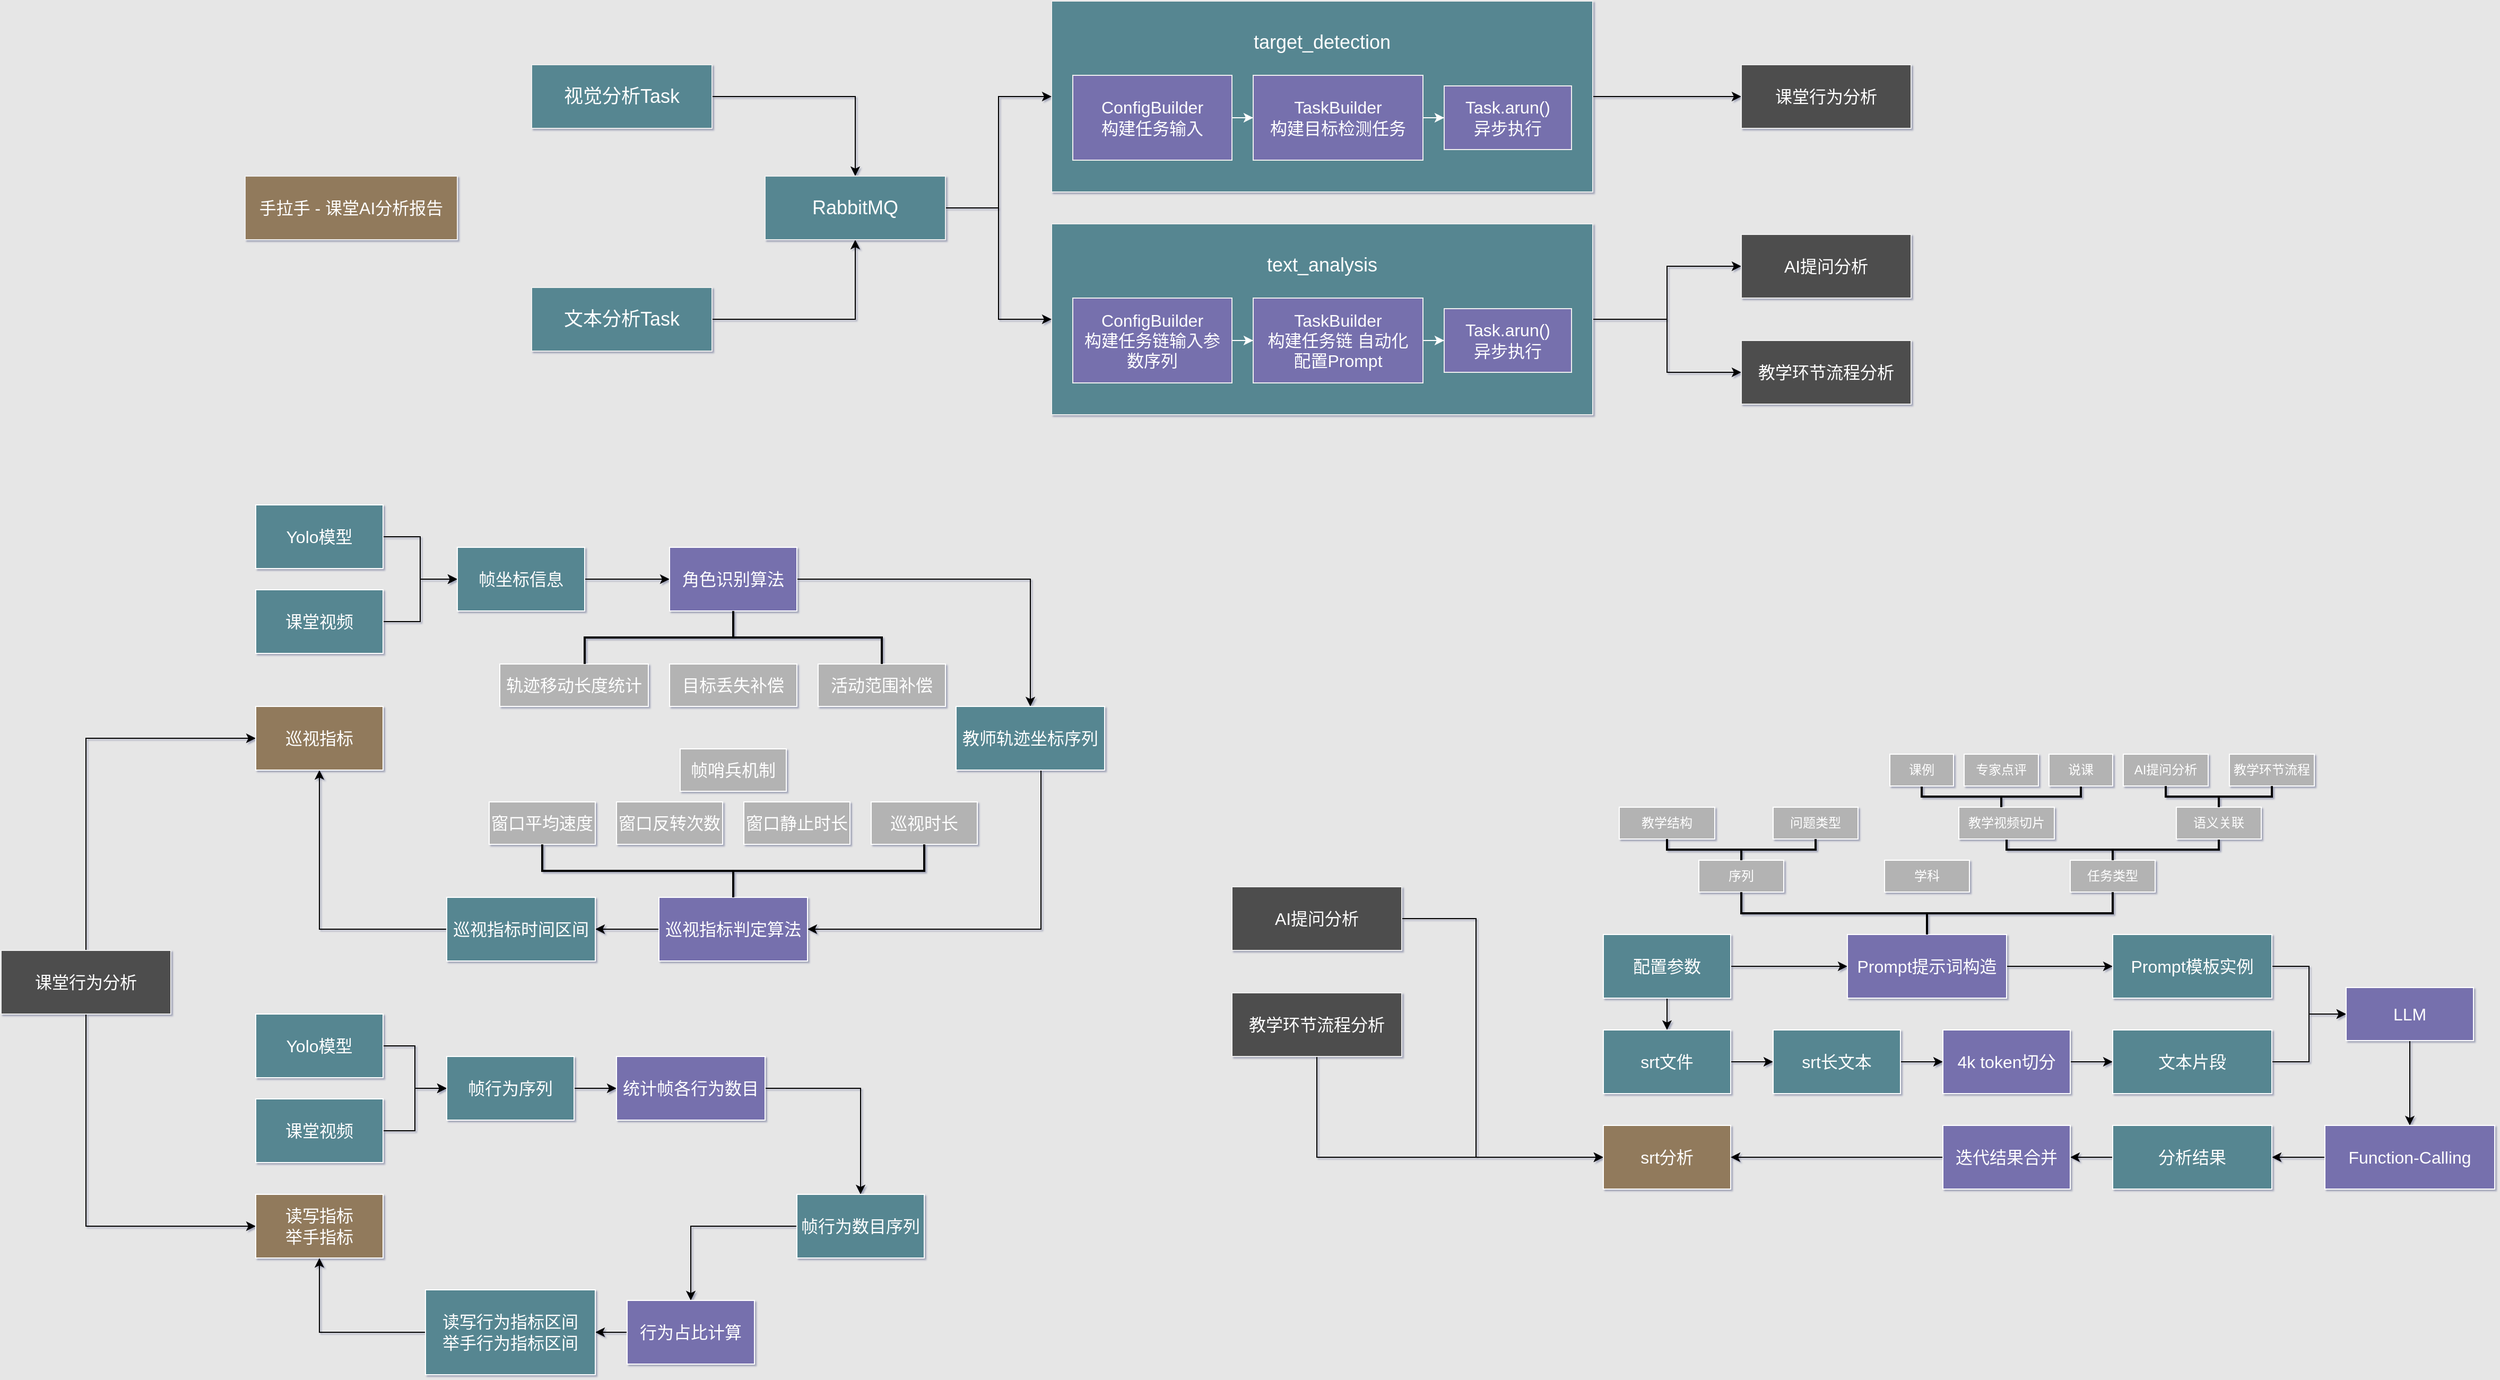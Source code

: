 <mxfile version="26.0.6">
  <diagram name="第 1 页" id="2g0IOvcb1YNoFJJj5fI0">
    <mxGraphModel dx="5267" dy="-302" grid="1" gridSize="10" guides="1" tooltips="1" connect="1" arrows="1" fold="1" page="1" pageScale="1" pageWidth="1920" pageHeight="1200" background="#E6E6E6" math="0" shadow="1">
      <root>
        <mxCell id="0" />
        <mxCell id="1" parent="0" />
        <mxCell id="UbAiKEsNsUSX4l_yUuPw-1" value="手拉手 - 课堂AI分析报告" style="rounded=0;whiteSpace=wrap;html=1;strokeColor=#EEEEEE;fontColor=#FFFFFF;fillColor=#917A5B;align=center;spacingLeft=0;spacing=12;fontSize=16;" parent="1" vertex="1">
          <mxGeometry x="-1330" y="3210" width="200" height="60" as="geometry" />
        </mxCell>
        <mxCell id="UbAiKEsNsUSX4l_yUuPw-2" style="edgeStyle=orthogonalEdgeStyle;rounded=0;orthogonalLoop=1;jettySize=auto;html=1;" parent="1" source="UbAiKEsNsUSX4l_yUuPw-3" target="UbAiKEsNsUSX4l_yUuPw-26" edge="1">
          <mxGeometry relative="1" as="geometry" />
        </mxCell>
        <mxCell id="UbAiKEsNsUSX4l_yUuPw-3" value="文本分析Task" style="rounded=0;whiteSpace=wrap;html=1;strokeColor=#EEEEEE;fontColor=#FFFFFF;fillColor=#568691;verticalAlign=middle;fontSize=18;" parent="1" vertex="1">
          <mxGeometry x="-1060" y="3315" width="170" height="60" as="geometry" />
        </mxCell>
        <mxCell id="UbAiKEsNsUSX4l_yUuPw-4" style="edgeStyle=orthogonalEdgeStyle;rounded=0;orthogonalLoop=1;jettySize=auto;html=1;strokeColor=#000000;" parent="1" source="UbAiKEsNsUSX4l_yUuPw-6" target="UbAiKEsNsUSX4l_yUuPw-21" edge="1">
          <mxGeometry relative="1" as="geometry" />
        </mxCell>
        <mxCell id="UbAiKEsNsUSX4l_yUuPw-5" style="edgeStyle=orthogonalEdgeStyle;rounded=0;orthogonalLoop=1;jettySize=auto;html=1;strokeColor=#000000;" parent="1" source="UbAiKEsNsUSX4l_yUuPw-6" target="UbAiKEsNsUSX4l_yUuPw-22" edge="1">
          <mxGeometry relative="1" as="geometry" />
        </mxCell>
        <mxCell id="UbAiKEsNsUSX4l_yUuPw-6" value="&lt;br&gt;text_analysis" style="rounded=0;whiteSpace=wrap;html=1;strokeColor=#EEEEEE;fontColor=#FFFFFF;fillColor=#568691;verticalAlign=top;fontSize=18;" parent="1" vertex="1">
          <mxGeometry x="-570" y="3255" width="510" height="180" as="geometry" />
        </mxCell>
        <mxCell id="UbAiKEsNsUSX4l_yUuPw-7" value="" style="edgeStyle=orthogonalEdgeStyle;rounded=0;orthogonalLoop=1;jettySize=auto;html=1;strokeColor=#FFFFFF;fontSize=16;" parent="1" source="UbAiKEsNsUSX4l_yUuPw-8" target="UbAiKEsNsUSX4l_yUuPw-9" edge="1">
          <mxGeometry relative="1" as="geometry" />
        </mxCell>
        <mxCell id="UbAiKEsNsUSX4l_yUuPw-8" value="ConfigBuilder&lt;br style=&quot;font-size: 16px;&quot;&gt;构建任务链输入参数序列" style="rounded=0;whiteSpace=wrap;html=1;strokeColor=#EEEEEE;fontColor=#FFFFFF;fillColor=#766FAD;align=center;spacingLeft=0;spacing=12;fontSize=16;" parent="1" vertex="1">
          <mxGeometry x="-550" y="3325" width="150" height="80" as="geometry" />
        </mxCell>
        <mxCell id="UbAiKEsNsUSX4l_yUuPw-9" value="TaskBuilder&lt;br style=&quot;font-size: 16px;&quot;&gt;构建任务链 自动化配置Prompt" style="rounded=0;whiteSpace=wrap;html=1;strokeColor=#EEEEEE;fontColor=#FFFFFF;fillColor=#766FAD;align=center;spacingLeft=0;spacing=12;fontSize=16;" parent="1" vertex="1">
          <mxGeometry x="-380" y="3325" width="160" height="80" as="geometry" />
        </mxCell>
        <mxCell id="UbAiKEsNsUSX4l_yUuPw-10" value="Task.arun()&lt;br style=&quot;font-size: 16px;&quot;&gt;异步执行" style="rounded=0;whiteSpace=wrap;html=1;strokeColor=#EEEEEE;fontColor=#FFFFFF;fillColor=#766FAD;align=center;spacingLeft=0;spacing=12;fontSize=16;" parent="1" vertex="1">
          <mxGeometry x="-200" y="3335" width="120" height="60" as="geometry" />
        </mxCell>
        <mxCell id="UbAiKEsNsUSX4l_yUuPw-11" style="edgeStyle=orthogonalEdgeStyle;rounded=0;orthogonalLoop=1;jettySize=auto;html=1;strokeColor=#FFFFFF;fontSize=16;" parent="1" source="UbAiKEsNsUSX4l_yUuPw-9" target="UbAiKEsNsUSX4l_yUuPw-10" edge="1">
          <mxGeometry relative="1" as="geometry" />
        </mxCell>
        <mxCell id="UbAiKEsNsUSX4l_yUuPw-12" style="edgeStyle=orthogonalEdgeStyle;rounded=0;orthogonalLoop=1;jettySize=auto;html=1;strokeColor=#000000;" parent="1" source="UbAiKEsNsUSX4l_yUuPw-13" target="UbAiKEsNsUSX4l_yUuPw-23" edge="1">
          <mxGeometry relative="1" as="geometry" />
        </mxCell>
        <mxCell id="UbAiKEsNsUSX4l_yUuPw-13" value="&lt;br&gt;target_detection" style="rounded=0;whiteSpace=wrap;html=1;strokeColor=#EEEEEE;fontColor=#FFFFFF;fillColor=#568691;verticalAlign=top;fontSize=18;" parent="1" vertex="1">
          <mxGeometry x="-570" y="3045" width="510" height="180" as="geometry" />
        </mxCell>
        <mxCell id="UbAiKEsNsUSX4l_yUuPw-14" value="" style="edgeStyle=orthogonalEdgeStyle;rounded=0;orthogonalLoop=1;jettySize=auto;html=1;strokeColor=#FFFFFF;fontSize=16;" parent="1" source="UbAiKEsNsUSX4l_yUuPw-15" target="UbAiKEsNsUSX4l_yUuPw-16" edge="1">
          <mxGeometry relative="1" as="geometry" />
        </mxCell>
        <mxCell id="UbAiKEsNsUSX4l_yUuPw-15" value="ConfigBuilder&lt;br style=&quot;font-size: 16px;&quot;&gt;构建任务输入" style="rounded=0;whiteSpace=wrap;html=1;strokeColor=#EEEEEE;fontColor=#FFFFFF;fillColor=#766FAD;align=center;spacingLeft=0;spacing=12;fontSize=16;" parent="1" vertex="1">
          <mxGeometry x="-550" y="3115" width="150" height="80" as="geometry" />
        </mxCell>
        <mxCell id="UbAiKEsNsUSX4l_yUuPw-16" value="TaskBuilder&lt;br style=&quot;font-size: 16px;&quot;&gt;构建目标检测任务" style="rounded=0;whiteSpace=wrap;html=1;strokeColor=#EEEEEE;fontColor=#FFFFFF;fillColor=#766FAD;align=center;spacingLeft=0;spacing=12;fontSize=16;" parent="1" vertex="1">
          <mxGeometry x="-380" y="3115" width="160" height="80" as="geometry" />
        </mxCell>
        <mxCell id="UbAiKEsNsUSX4l_yUuPw-17" value="Task.arun()&lt;br style=&quot;font-size: 16px;&quot;&gt;异步执行" style="rounded=0;whiteSpace=wrap;html=1;strokeColor=#EEEEEE;fontColor=#FFFFFF;fillColor=#766FAD;align=center;spacingLeft=0;spacing=12;fontSize=16;" parent="1" vertex="1">
          <mxGeometry x="-200" y="3125" width="120" height="60" as="geometry" />
        </mxCell>
        <mxCell id="UbAiKEsNsUSX4l_yUuPw-18" style="edgeStyle=orthogonalEdgeStyle;rounded=0;orthogonalLoop=1;jettySize=auto;html=1;strokeColor=#FFFFFF;fontSize=16;" parent="1" source="UbAiKEsNsUSX4l_yUuPw-16" target="UbAiKEsNsUSX4l_yUuPw-17" edge="1">
          <mxGeometry relative="1" as="geometry" />
        </mxCell>
        <mxCell id="UbAiKEsNsUSX4l_yUuPw-19" value="" style="edgeStyle=orthogonalEdgeStyle;rounded=0;orthogonalLoop=1;jettySize=auto;html=1;" parent="1" source="UbAiKEsNsUSX4l_yUuPw-20" target="UbAiKEsNsUSX4l_yUuPw-26" edge="1">
          <mxGeometry relative="1" as="geometry" />
        </mxCell>
        <mxCell id="UbAiKEsNsUSX4l_yUuPw-20" value="视觉分析Task" style="rounded=0;whiteSpace=wrap;html=1;strokeColor=#EEEEEE;fontColor=#FFFFFF;fillColor=#568691;verticalAlign=middle;fontSize=18;" parent="1" vertex="1">
          <mxGeometry x="-1060" y="3105" width="170" height="60" as="geometry" />
        </mxCell>
        <mxCell id="UbAiKEsNsUSX4l_yUuPw-21" value="AI提问分析" style="rounded=0;whiteSpace=wrap;html=1;strokeColor=#EEEEEE;fontColor=#FFFFFF;fillColor=#4D4D4D;fontSize=16;" parent="1" vertex="1">
          <mxGeometry x="80" y="3265" width="160" height="60" as="geometry" />
        </mxCell>
        <mxCell id="UbAiKEsNsUSX4l_yUuPw-22" value="教学环节流程分析" style="rounded=0;whiteSpace=wrap;html=1;strokeColor=#EEEEEE;fontColor=#FFFFFF;fillColor=#4D4D4D;fontSize=16;" parent="1" vertex="1">
          <mxGeometry x="80" y="3365" width="160" height="60" as="geometry" />
        </mxCell>
        <mxCell id="UbAiKEsNsUSX4l_yUuPw-23" value="课堂行为分析" style="rounded=0;whiteSpace=wrap;html=1;strokeColor=#EEEEEE;fontColor=#FFFFFF;fillColor=#4D4D4D;fontSize=16;" parent="1" vertex="1">
          <mxGeometry x="80" y="3105" width="160" height="60" as="geometry" />
        </mxCell>
        <mxCell id="UbAiKEsNsUSX4l_yUuPw-24" style="edgeStyle=orthogonalEdgeStyle;rounded=0;orthogonalLoop=1;jettySize=auto;html=1;" parent="1" source="UbAiKEsNsUSX4l_yUuPw-26" target="UbAiKEsNsUSX4l_yUuPw-13" edge="1">
          <mxGeometry relative="1" as="geometry" />
        </mxCell>
        <mxCell id="UbAiKEsNsUSX4l_yUuPw-25" style="edgeStyle=orthogonalEdgeStyle;rounded=0;orthogonalLoop=1;jettySize=auto;html=1;" parent="1" source="UbAiKEsNsUSX4l_yUuPw-26" target="UbAiKEsNsUSX4l_yUuPw-6" edge="1">
          <mxGeometry relative="1" as="geometry" />
        </mxCell>
        <mxCell id="UbAiKEsNsUSX4l_yUuPw-26" value="RabbitMQ" style="rounded=0;whiteSpace=wrap;html=1;strokeColor=#EEEEEE;fontColor=#FFFFFF;fillColor=#568691;verticalAlign=middle;fontSize=18;" parent="1" vertex="1">
          <mxGeometry x="-840" y="3210" width="170" height="60" as="geometry" />
        </mxCell>
        <mxCell id="UbAiKEsNsUSX4l_yUuPw-27" style="edgeStyle=orthogonalEdgeStyle;rounded=0;orthogonalLoop=1;jettySize=auto;html=1;" parent="1" source="UbAiKEsNsUSX4l_yUuPw-28" target="UbAiKEsNsUSX4l_yUuPw-75" edge="1">
          <mxGeometry relative="1" as="geometry">
            <Array as="points">
              <mxPoint x="-170" y="3910" />
              <mxPoint x="-170" y="4135" />
            </Array>
          </mxGeometry>
        </mxCell>
        <mxCell id="UbAiKEsNsUSX4l_yUuPw-28" value="AI提问分析" style="rounded=0;whiteSpace=wrap;html=1;strokeColor=#EEEEEE;fontColor=#FFFFFF;fillColor=#4D4D4D;fontSize=16;" parent="1" vertex="1">
          <mxGeometry x="-400" y="3880" width="160" height="60" as="geometry" />
        </mxCell>
        <mxCell id="UbAiKEsNsUSX4l_yUuPw-29" style="edgeStyle=orthogonalEdgeStyle;rounded=0;orthogonalLoop=1;jettySize=auto;html=1;" parent="1" source="UbAiKEsNsUSX4l_yUuPw-30" target="UbAiKEsNsUSX4l_yUuPw-75" edge="1">
          <mxGeometry relative="1" as="geometry">
            <Array as="points">
              <mxPoint x="-320" y="4135" />
            </Array>
          </mxGeometry>
        </mxCell>
        <mxCell id="UbAiKEsNsUSX4l_yUuPw-30" value="教学环节流程分析" style="rounded=0;whiteSpace=wrap;html=1;strokeColor=#EEEEEE;fontColor=#FFFFFF;fillColor=#4D4D4D;fontSize=16;" parent="1" vertex="1">
          <mxGeometry x="-400" y="3980" width="160" height="60" as="geometry" />
        </mxCell>
        <mxCell id="UbAiKEsNsUSX4l_yUuPw-31" style="edgeStyle=orthogonalEdgeStyle;rounded=0;orthogonalLoop=1;jettySize=auto;html=1;" parent="1" source="UbAiKEsNsUSX4l_yUuPw-33" target="UbAiKEsNsUSX4l_yUuPw-59" edge="1">
          <mxGeometry relative="1" as="geometry">
            <Array as="points">
              <mxPoint x="-1480" y="3740" />
            </Array>
          </mxGeometry>
        </mxCell>
        <mxCell id="UbAiKEsNsUSX4l_yUuPw-32" style="edgeStyle=orthogonalEdgeStyle;rounded=0;orthogonalLoop=1;jettySize=auto;html=1;" parent="1" source="UbAiKEsNsUSX4l_yUuPw-33" target="UbAiKEsNsUSX4l_yUuPw-60" edge="1">
          <mxGeometry relative="1" as="geometry">
            <Array as="points">
              <mxPoint x="-1480" y="4200" />
            </Array>
          </mxGeometry>
        </mxCell>
        <mxCell id="UbAiKEsNsUSX4l_yUuPw-33" value="课堂行为分析" style="rounded=0;whiteSpace=wrap;html=1;strokeColor=#EEEEEE;fontColor=#FFFFFF;fillColor=#4D4D4D;fontSize=16;" parent="1" vertex="1">
          <mxGeometry x="-1560" y="3940" width="160" height="60" as="geometry" />
        </mxCell>
        <mxCell id="UbAiKEsNsUSX4l_yUuPw-34" style="edgeStyle=orthogonalEdgeStyle;rounded=0;orthogonalLoop=1;jettySize=auto;html=1;exitX=0.5;exitY=1;exitDx=0;exitDy=0;strokeColor=#FFFFFF;fontSize=16;" parent="1" edge="1">
          <mxGeometry relative="1" as="geometry">
            <mxPoint x="-866" y="3611" as="sourcePoint" />
            <mxPoint x="-866" y="3611" as="targetPoint" />
          </mxGeometry>
        </mxCell>
        <mxCell id="UbAiKEsNsUSX4l_yUuPw-35" style="edgeStyle=orthogonalEdgeStyle;rounded=0;orthogonalLoop=1;jettySize=auto;html=1;strokeColor=#000000;fontSize=16;" parent="1" source="UbAiKEsNsUSX4l_yUuPw-36" target="UbAiKEsNsUSX4l_yUuPw-40" edge="1">
          <mxGeometry relative="1" as="geometry" />
        </mxCell>
        <mxCell id="UbAiKEsNsUSX4l_yUuPw-36" value="Yolo模型" style="rounded=0;whiteSpace=wrap;html=1;strokeColor=#FFFFFF;fontColor=#FFFFFF;fillColor=#568691;fontSize=16;" parent="1" vertex="1">
          <mxGeometry x="-1320" y="3520" width="120" height="60" as="geometry" />
        </mxCell>
        <mxCell id="UbAiKEsNsUSX4l_yUuPw-37" style="edgeStyle=orthogonalEdgeStyle;rounded=0;orthogonalLoop=1;jettySize=auto;html=1;strokeColor=#000000;fontSize=16;" parent="1" source="UbAiKEsNsUSX4l_yUuPw-38" target="UbAiKEsNsUSX4l_yUuPw-40" edge="1">
          <mxGeometry relative="1" as="geometry" />
        </mxCell>
        <mxCell id="UbAiKEsNsUSX4l_yUuPw-38" value="课堂视频" style="rounded=0;whiteSpace=wrap;html=1;strokeColor=#FFFFFF;fontColor=#FFFFFF;fillColor=#568691;fontSize=16;" parent="1" vertex="1">
          <mxGeometry x="-1320" y="3600" width="120" height="60" as="geometry" />
        </mxCell>
        <mxCell id="UbAiKEsNsUSX4l_yUuPw-39" value="" style="edgeStyle=orthogonalEdgeStyle;rounded=0;orthogonalLoop=1;jettySize=auto;html=1;strokeColor=#000000;fontSize=16;" parent="1" source="UbAiKEsNsUSX4l_yUuPw-40" target="UbAiKEsNsUSX4l_yUuPw-42" edge="1">
          <mxGeometry relative="1" as="geometry" />
        </mxCell>
        <mxCell id="UbAiKEsNsUSX4l_yUuPw-40" value="帧坐标信息" style="rounded=0;whiteSpace=wrap;html=1;strokeColor=#FFFFFF;fontColor=#FFFFFF;fillColor=#568691;fontSize=16;" parent="1" vertex="1">
          <mxGeometry x="-1130" y="3560" width="120" height="60" as="geometry" />
        </mxCell>
        <mxCell id="UbAiKEsNsUSX4l_yUuPw-41" value="" style="edgeStyle=orthogonalEdgeStyle;rounded=0;orthogonalLoop=1;jettySize=auto;html=1;strokeColor=#000000;fontSize=16;" parent="1" source="UbAiKEsNsUSX4l_yUuPw-42" target="UbAiKEsNsUSX4l_yUuPw-44" edge="1">
          <mxGeometry relative="1" as="geometry" />
        </mxCell>
        <mxCell id="UbAiKEsNsUSX4l_yUuPw-42" value="角色识别算法" style="rounded=0;whiteSpace=wrap;html=1;strokeColor=#FFFFFF;fontColor=#FFFFFF;fillColor=#766FAD;fontSize=16;" parent="1" vertex="1">
          <mxGeometry x="-930" y="3560" width="120" height="60" as="geometry" />
        </mxCell>
        <mxCell id="UbAiKEsNsUSX4l_yUuPw-43" value="" style="edgeStyle=orthogonalEdgeStyle;rounded=0;orthogonalLoop=1;jettySize=auto;html=1;strokeColor=#000000;fontSize=16;" parent="1" source="UbAiKEsNsUSX4l_yUuPw-44" target="UbAiKEsNsUSX4l_yUuPw-46" edge="1">
          <mxGeometry relative="1" as="geometry">
            <Array as="points">
              <mxPoint x="-580" y="3920" />
            </Array>
          </mxGeometry>
        </mxCell>
        <mxCell id="UbAiKEsNsUSX4l_yUuPw-44" value="教师轨迹坐标序列" style="rounded=0;whiteSpace=wrap;html=1;strokeColor=#FFFFFF;fontColor=#FFFFFF;fillColor=#568691;fontSize=16;" parent="1" vertex="1">
          <mxGeometry x="-660" y="3710" width="140" height="60" as="geometry" />
        </mxCell>
        <mxCell id="UbAiKEsNsUSX4l_yUuPw-45" value="" style="edgeStyle=orthogonalEdgeStyle;rounded=0;orthogonalLoop=1;jettySize=auto;html=1;strokeColor=#000000;fontSize=16;" parent="1" source="UbAiKEsNsUSX4l_yUuPw-46" target="UbAiKEsNsUSX4l_yUuPw-48" edge="1">
          <mxGeometry relative="1" as="geometry" />
        </mxCell>
        <mxCell id="UbAiKEsNsUSX4l_yUuPw-46" value="巡视指标判定算法" style="rounded=0;whiteSpace=wrap;html=1;strokeColor=#FFFFFF;fontColor=#FFFFFF;fillColor=#766FAD;fontSize=16;" parent="1" vertex="1">
          <mxGeometry x="-940" y="3890" width="140" height="60" as="geometry" />
        </mxCell>
        <mxCell id="UbAiKEsNsUSX4l_yUuPw-47" style="edgeStyle=orthogonalEdgeStyle;rounded=0;orthogonalLoop=1;jettySize=auto;html=1;strokeColor=#000000;fontSize=16;" parent="1" source="UbAiKEsNsUSX4l_yUuPw-48" target="UbAiKEsNsUSX4l_yUuPw-59" edge="1">
          <mxGeometry relative="1" as="geometry" />
        </mxCell>
        <mxCell id="UbAiKEsNsUSX4l_yUuPw-48" value="巡视指标时间区间" style="rounded=0;whiteSpace=wrap;html=1;strokeColor=#FFFFFF;fontColor=#FFFFFF;fillColor=#568691;fontSize=16;" parent="1" vertex="1">
          <mxGeometry x="-1140" y="3890" width="140" height="60" as="geometry" />
        </mxCell>
        <mxCell id="UbAiKEsNsUSX4l_yUuPw-49" value="轨迹移动长度统计" style="rounded=0;whiteSpace=wrap;html=1;strokeColor=#FFFFFF;fontColor=#FFFFFF;fillColor=#B3B3B3;fontSize=16;" parent="1" vertex="1">
          <mxGeometry x="-1090" y="3670" width="140" height="40" as="geometry" />
        </mxCell>
        <mxCell id="UbAiKEsNsUSX4l_yUuPw-50" value="目标丢失补偿" style="rounded=0;whiteSpace=wrap;html=1;strokeColor=#FFFFFF;fontColor=#FFFFFF;fillColor=#B3B3B3;fontSize=16;" parent="1" vertex="1">
          <mxGeometry x="-930" y="3670" width="120" height="40" as="geometry" />
        </mxCell>
        <mxCell id="UbAiKEsNsUSX4l_yUuPw-51" value="活动范围补偿" style="rounded=0;whiteSpace=wrap;html=1;strokeColor=#FFFFFF;fontColor=#FFFFFF;fillColor=#B3B3B3;fontSize=16;" parent="1" vertex="1">
          <mxGeometry x="-790" y="3670" width="120" height="40" as="geometry" />
        </mxCell>
        <mxCell id="UbAiKEsNsUSX4l_yUuPw-52" value="" style="strokeWidth=2;html=1;shape=mxgraph.flowchart.annotation_2;align=left;labelPosition=right;pointerEvents=1;direction=south;strokeColor=#000000;fontSize=16;" parent="1" vertex="1">
          <mxGeometry x="-1010" y="3620" width="280" height="50" as="geometry" />
        </mxCell>
        <mxCell id="UbAiKEsNsUSX4l_yUuPw-53" value="窗口平均速度" style="rounded=0;whiteSpace=wrap;html=1;strokeColor=#FFFFFF;fontColor=#FFFFFF;fillColor=#B3B3B3;fontSize=16;" parent="1" vertex="1">
          <mxGeometry x="-1100" y="3800" width="100" height="40" as="geometry" />
        </mxCell>
        <mxCell id="UbAiKEsNsUSX4l_yUuPw-54" value="窗口反转次数" style="rounded=0;whiteSpace=wrap;html=1;strokeColor=#FFFFFF;fontColor=#FFFFFF;fillColor=#B3B3B3;fontSize=16;" parent="1" vertex="1">
          <mxGeometry x="-980" y="3800" width="100" height="40" as="geometry" />
        </mxCell>
        <mxCell id="UbAiKEsNsUSX4l_yUuPw-55" value="窗口静止时长" style="rounded=0;whiteSpace=wrap;html=1;strokeColor=#FFFFFF;fontColor=#FFFFFF;fillColor=#B3B3B3;fontSize=16;" parent="1" vertex="1">
          <mxGeometry x="-860" y="3800" width="100" height="40" as="geometry" />
        </mxCell>
        <mxCell id="UbAiKEsNsUSX4l_yUuPw-56" value="帧哨兵机制" style="rounded=0;whiteSpace=wrap;html=1;strokeColor=#FFFFFF;fontColor=#FFFFFF;fillColor=#B3B3B3;fontSize=16;" parent="1" vertex="1">
          <mxGeometry x="-920" y="3750" width="100" height="40" as="geometry" />
        </mxCell>
        <mxCell id="UbAiKEsNsUSX4l_yUuPw-57" value="巡视时长" style="rounded=0;whiteSpace=wrap;html=1;strokeColor=#FFFFFF;fontColor=#FFFFFF;fillColor=#B3B3B3;fontSize=16;" parent="1" vertex="1">
          <mxGeometry x="-740" y="3800" width="100" height="40" as="geometry" />
        </mxCell>
        <mxCell id="UbAiKEsNsUSX4l_yUuPw-58" value="" style="strokeWidth=2;html=1;shape=mxgraph.flowchart.annotation_2;align=left;labelPosition=right;pointerEvents=1;direction=north;strokeColor=#000000;fontSize=16;" parent="1" vertex="1">
          <mxGeometry x="-1050" y="3840" width="360" height="50" as="geometry" />
        </mxCell>
        <mxCell id="UbAiKEsNsUSX4l_yUuPw-59" value="巡视指标" style="rounded=0;whiteSpace=wrap;html=1;strokeColor=#FFFFFF;fontColor=#FFFFFF;fillColor=#917A5B;fontSize=16;" parent="1" vertex="1">
          <mxGeometry x="-1320" y="3710" width="120" height="60" as="geometry" />
        </mxCell>
        <mxCell id="UbAiKEsNsUSX4l_yUuPw-60" value="读写指标&lt;br style=&quot;font-size: 16px;&quot;&gt;举手指标" style="rounded=0;whiteSpace=wrap;html=1;strokeColor=#FFFFFF;fontColor=#FFFFFF;fillColor=#917A5B;fontSize=16;" parent="1" vertex="1">
          <mxGeometry x="-1320" y="4170" width="120" height="60" as="geometry" />
        </mxCell>
        <mxCell id="UbAiKEsNsUSX4l_yUuPw-61" style="edgeStyle=orthogonalEdgeStyle;rounded=0;orthogonalLoop=1;jettySize=auto;html=1;strokeColor=#000000;fontSize=16;" parent="1" source="UbAiKEsNsUSX4l_yUuPw-62" target="UbAiKEsNsUSX4l_yUuPw-66" edge="1">
          <mxGeometry relative="1" as="geometry" />
        </mxCell>
        <mxCell id="UbAiKEsNsUSX4l_yUuPw-62" value="Yolo模型" style="rounded=0;whiteSpace=wrap;html=1;strokeColor=#FFFFFF;fontColor=#FFFFFF;fillColor=#568691;fontSize=16;" parent="1" vertex="1">
          <mxGeometry x="-1320" y="4000" width="120" height="60" as="geometry" />
        </mxCell>
        <mxCell id="UbAiKEsNsUSX4l_yUuPw-63" style="edgeStyle=orthogonalEdgeStyle;rounded=0;orthogonalLoop=1;jettySize=auto;html=1;entryX=0;entryY=0.5;entryDx=0;entryDy=0;strokeColor=#000000;fontSize=16;" parent="1" source="UbAiKEsNsUSX4l_yUuPw-64" target="UbAiKEsNsUSX4l_yUuPw-66" edge="1">
          <mxGeometry relative="1" as="geometry" />
        </mxCell>
        <mxCell id="UbAiKEsNsUSX4l_yUuPw-64" value="课堂视频" style="rounded=0;whiteSpace=wrap;html=1;strokeColor=#FFFFFF;fontColor=#FFFFFF;fillColor=#568691;fontSize=16;" parent="1" vertex="1">
          <mxGeometry x="-1320" y="4080" width="120" height="60" as="geometry" />
        </mxCell>
        <mxCell id="UbAiKEsNsUSX4l_yUuPw-65" style="edgeStyle=orthogonalEdgeStyle;rounded=0;orthogonalLoop=1;jettySize=auto;html=1;strokeColor=#000000;fontSize=16;" parent="1" source="UbAiKEsNsUSX4l_yUuPw-66" target="UbAiKEsNsUSX4l_yUuPw-68" edge="1">
          <mxGeometry relative="1" as="geometry" />
        </mxCell>
        <mxCell id="UbAiKEsNsUSX4l_yUuPw-66" value="帧行为序列" style="rounded=0;whiteSpace=wrap;html=1;strokeColor=#FFFFFF;fontColor=#FFFFFF;fillColor=#568691;fontSize=16;" parent="1" vertex="1">
          <mxGeometry x="-1140" y="4040" width="120" height="60" as="geometry" />
        </mxCell>
        <mxCell id="UbAiKEsNsUSX4l_yUuPw-67" style="edgeStyle=orthogonalEdgeStyle;rounded=0;orthogonalLoop=1;jettySize=auto;html=1;strokeColor=#000000;fontSize=16;" parent="1" source="UbAiKEsNsUSX4l_yUuPw-68" target="UbAiKEsNsUSX4l_yUuPw-70" edge="1">
          <mxGeometry relative="1" as="geometry" />
        </mxCell>
        <mxCell id="UbAiKEsNsUSX4l_yUuPw-68" value="统计帧各行为数目" style="rounded=0;whiteSpace=wrap;html=1;strokeColor=#FFFFFF;fontColor=#FFFFFF;fillColor=#766FAD;fontSize=16;" parent="1" vertex="1">
          <mxGeometry x="-980" y="4040" width="140" height="60" as="geometry" />
        </mxCell>
        <mxCell id="UbAiKEsNsUSX4l_yUuPw-69" style="edgeStyle=orthogonalEdgeStyle;rounded=0;orthogonalLoop=1;jettySize=auto;html=1;strokeColor=#000000;fontSize=16;" parent="1" source="UbAiKEsNsUSX4l_yUuPw-70" target="UbAiKEsNsUSX4l_yUuPw-72" edge="1">
          <mxGeometry relative="1" as="geometry" />
        </mxCell>
        <mxCell id="UbAiKEsNsUSX4l_yUuPw-70" value="帧行为数目序列" style="rounded=0;whiteSpace=wrap;html=1;strokeColor=#FFFFFF;fontColor=#FFFFFF;fillColor=#568691;fontSize=16;" parent="1" vertex="1">
          <mxGeometry x="-810" y="4170" width="120" height="60" as="geometry" />
        </mxCell>
        <mxCell id="UbAiKEsNsUSX4l_yUuPw-71" style="edgeStyle=orthogonalEdgeStyle;rounded=0;orthogonalLoop=1;jettySize=auto;html=1;strokeColor=#000000;fontSize=16;" parent="1" source="UbAiKEsNsUSX4l_yUuPw-72" target="UbAiKEsNsUSX4l_yUuPw-74" edge="1">
          <mxGeometry relative="1" as="geometry" />
        </mxCell>
        <mxCell id="UbAiKEsNsUSX4l_yUuPw-72" value="行为占比计算" style="rounded=0;whiteSpace=wrap;html=1;strokeColor=#FFFFFF;fontColor=#FFFFFF;fillColor=#766FAD;fontSize=16;" parent="1" vertex="1">
          <mxGeometry x="-970" y="4270" width="120" height="60" as="geometry" />
        </mxCell>
        <mxCell id="UbAiKEsNsUSX4l_yUuPw-73" style="edgeStyle=orthogonalEdgeStyle;rounded=0;orthogonalLoop=1;jettySize=auto;html=1;strokeColor=#000000;fontSize=16;" parent="1" source="UbAiKEsNsUSX4l_yUuPw-74" target="UbAiKEsNsUSX4l_yUuPw-60" edge="1">
          <mxGeometry relative="1" as="geometry" />
        </mxCell>
        <mxCell id="UbAiKEsNsUSX4l_yUuPw-74" value="读写行为指标区间&lt;br style=&quot;font-size: 16px;&quot;&gt;举手行为指标区间" style="rounded=0;whiteSpace=wrap;html=1;strokeColor=#FFFFFF;fontColor=#FFFFFF;fillColor=#568691;fontSize=16;" parent="1" vertex="1">
          <mxGeometry x="-1160" y="4260" width="160" height="80" as="geometry" />
        </mxCell>
        <mxCell id="UbAiKEsNsUSX4l_yUuPw-75" value="srt分析" style="rounded=0;whiteSpace=wrap;html=1;strokeColor=#FFFFFF;fontColor=#FFFFFF;fillColor=#917A5B;fontSize=16;" parent="1" vertex="1">
          <mxGeometry x="-50" y="4105" width="120" height="60" as="geometry" />
        </mxCell>
        <mxCell id="UbAiKEsNsUSX4l_yUuPw-76" value="" style="edgeStyle=orthogonalEdgeStyle;rounded=0;orthogonalLoop=1;jettySize=auto;html=1;strokeColor=#000000;" parent="1" source="UbAiKEsNsUSX4l_yUuPw-77" target="UbAiKEsNsUSX4l_yUuPw-79" edge="1">
          <mxGeometry relative="1" as="geometry" />
        </mxCell>
        <mxCell id="UbAiKEsNsUSX4l_yUuPw-77" value="srt文件" style="rounded=0;whiteSpace=wrap;html=1;strokeColor=#FFFFFF;fontColor=#FFFFFF;fillColor=#568691;fontSize=16;" parent="1" vertex="1">
          <mxGeometry x="-50" y="4015" width="120" height="60" as="geometry" />
        </mxCell>
        <mxCell id="UbAiKEsNsUSX4l_yUuPw-78" style="edgeStyle=orthogonalEdgeStyle;rounded=0;orthogonalLoop=1;jettySize=auto;html=1;strokeColor=#000000;" parent="1" source="UbAiKEsNsUSX4l_yUuPw-79" target="UbAiKEsNsUSX4l_yUuPw-81" edge="1">
          <mxGeometry relative="1" as="geometry" />
        </mxCell>
        <mxCell id="UbAiKEsNsUSX4l_yUuPw-79" value="srt长文本" style="rounded=0;whiteSpace=wrap;html=1;strokeColor=#FFFFFF;fontColor=#FFFFFF;fillColor=#568691;fontSize=16;" parent="1" vertex="1">
          <mxGeometry x="110" y="4015" width="120" height="60" as="geometry" />
        </mxCell>
        <mxCell id="UbAiKEsNsUSX4l_yUuPw-80" style="edgeStyle=orthogonalEdgeStyle;rounded=0;orthogonalLoop=1;jettySize=auto;html=1;strokeColor=#000000;" parent="1" source="UbAiKEsNsUSX4l_yUuPw-81" target="UbAiKEsNsUSX4l_yUuPw-83" edge="1">
          <mxGeometry relative="1" as="geometry" />
        </mxCell>
        <mxCell id="UbAiKEsNsUSX4l_yUuPw-81" value="4k token切分" style="rounded=0;whiteSpace=wrap;html=1;strokeColor=#FFFFFF;fontColor=#FFFFFF;fillColor=#766FAD;fontSize=16;" parent="1" vertex="1">
          <mxGeometry x="270" y="4015" width="120" height="60" as="geometry" />
        </mxCell>
        <mxCell id="UbAiKEsNsUSX4l_yUuPw-82" style="edgeStyle=orthogonalEdgeStyle;rounded=0;orthogonalLoop=1;jettySize=auto;html=1;strokeColor=#000000;" parent="1" source="UbAiKEsNsUSX4l_yUuPw-83" target="UbAiKEsNsUSX4l_yUuPw-106" edge="1">
          <mxGeometry relative="1" as="geometry" />
        </mxCell>
        <mxCell id="UbAiKEsNsUSX4l_yUuPw-83" value="文本片段" style="rounded=0;whiteSpace=wrap;html=1;strokeColor=#FFFFFF;fontColor=#FFFFFF;fillColor=#568691;fontSize=16;" parent="1" vertex="1">
          <mxGeometry x="430" y="4015" width="150" height="60" as="geometry" />
        </mxCell>
        <mxCell id="UbAiKEsNsUSX4l_yUuPw-84" style="edgeStyle=orthogonalEdgeStyle;rounded=0;orthogonalLoop=1;jettySize=auto;html=1;strokeColor=#000000;" parent="1" source="UbAiKEsNsUSX4l_yUuPw-86" target="UbAiKEsNsUSX4l_yUuPw-88" edge="1">
          <mxGeometry relative="1" as="geometry" />
        </mxCell>
        <mxCell id="UbAiKEsNsUSX4l_yUuPw-85" value="" style="edgeStyle=orthogonalEdgeStyle;rounded=0;orthogonalLoop=1;jettySize=auto;html=1;" parent="1" source="UbAiKEsNsUSX4l_yUuPw-86" target="UbAiKEsNsUSX4l_yUuPw-77" edge="1">
          <mxGeometry relative="1" as="geometry" />
        </mxCell>
        <mxCell id="UbAiKEsNsUSX4l_yUuPw-86" value="配置参数" style="rounded=0;whiteSpace=wrap;html=1;strokeColor=#FFFFFF;fontColor=#FFFFFF;fillColor=#568691;fontSize=16;" parent="1" vertex="1">
          <mxGeometry x="-50" y="3925" width="120" height="60" as="geometry" />
        </mxCell>
        <mxCell id="UbAiKEsNsUSX4l_yUuPw-87" style="edgeStyle=orthogonalEdgeStyle;rounded=0;orthogonalLoop=1;jettySize=auto;html=1;strokeColor=#000000;" parent="1" source="UbAiKEsNsUSX4l_yUuPw-88" edge="1">
          <mxGeometry relative="1" as="geometry">
            <mxPoint x="430" y="3955" as="targetPoint" />
          </mxGeometry>
        </mxCell>
        <mxCell id="UbAiKEsNsUSX4l_yUuPw-88" value="Prompt提示词构造" style="rounded=0;whiteSpace=wrap;html=1;strokeColor=#FFFFFF;fontColor=#FFFFFF;fillColor=#766FAD;fontSize=16;" parent="1" vertex="1">
          <mxGeometry x="180" y="3925" width="150" height="60" as="geometry" />
        </mxCell>
        <mxCell id="UbAiKEsNsUSX4l_yUuPw-89" value="学科" style="rounded=0;whiteSpace=wrap;html=1;strokeColor=#FFFFFF;fontColor=#FFFFFF;fillColor=#B3B3B3;" parent="1" vertex="1">
          <mxGeometry x="215" y="3855" width="80" height="30" as="geometry" />
        </mxCell>
        <mxCell id="UbAiKEsNsUSX4l_yUuPw-90" value="序列" style="rounded=0;whiteSpace=wrap;html=1;strokeColor=#FFFFFF;fontColor=#FFFFFF;fillColor=#B3B3B3;" parent="1" vertex="1">
          <mxGeometry x="40" y="3855" width="80" height="30" as="geometry" />
        </mxCell>
        <mxCell id="UbAiKEsNsUSX4l_yUuPw-91" value="任务类型" style="rounded=0;whiteSpace=wrap;html=1;strokeColor=#FFFFFF;fontColor=#FFFFFF;fillColor=#B3B3B3;" parent="1" vertex="1">
          <mxGeometry x="390" y="3855" width="80" height="30" as="geometry" />
        </mxCell>
        <mxCell id="UbAiKEsNsUSX4l_yUuPw-92" value="" style="strokeWidth=2;html=1;shape=mxgraph.flowchart.annotation_2;align=left;labelPosition=right;pointerEvents=1;direction=north;strokeColor=#000000;fontSize=16;movable=1;resizable=1;rotatable=1;deletable=1;editable=1;locked=0;connectable=1;" parent="1" vertex="1">
          <mxGeometry x="80" y="3885" width="350" height="40" as="geometry" />
        </mxCell>
        <mxCell id="UbAiKEsNsUSX4l_yUuPw-93" value="" style="strokeWidth=2;html=1;shape=mxgraph.flowchart.annotation_2;align=left;labelPosition=right;pointerEvents=1;direction=north;strokeColor=#000000;fontSize=16;" parent="1" vertex="1">
          <mxGeometry x="330" y="3835" width="200" height="20" as="geometry" />
        </mxCell>
        <mxCell id="UbAiKEsNsUSX4l_yUuPw-94" value="教学视频切片" style="rounded=0;whiteSpace=wrap;html=1;strokeColor=#FFFFFF;fontColor=#FFFFFF;fillColor=#B3B3B3;" parent="1" vertex="1">
          <mxGeometry x="285" y="3805" width="90" height="30" as="geometry" />
        </mxCell>
        <mxCell id="UbAiKEsNsUSX4l_yUuPw-95" value="语义关联" style="rounded=0;whiteSpace=wrap;html=1;strokeColor=#FFFFFF;fontColor=#FFFFFF;fillColor=#B3B3B3;" parent="1" vertex="1">
          <mxGeometry x="490" y="3805" width="80" height="30" as="geometry" />
        </mxCell>
        <mxCell id="UbAiKEsNsUSX4l_yUuPw-96" value="AI提问分析" style="rounded=0;whiteSpace=wrap;html=1;strokeColor=#FFFFFF;fontColor=#FFFFFF;fillColor=#B3B3B3;" parent="1" vertex="1">
          <mxGeometry x="440" y="3755" width="80" height="30" as="geometry" />
        </mxCell>
        <mxCell id="UbAiKEsNsUSX4l_yUuPw-97" value="教学环节流程" style="rounded=0;whiteSpace=wrap;html=1;strokeColor=#FFFFFF;fontColor=#FFFFFF;fillColor=#B3B3B3;" parent="1" vertex="1">
          <mxGeometry x="540" y="3755" width="80" height="30" as="geometry" />
        </mxCell>
        <mxCell id="UbAiKEsNsUSX4l_yUuPw-98" value="" style="strokeWidth=2;html=1;shape=mxgraph.flowchart.annotation_2;align=left;labelPosition=right;pointerEvents=1;direction=north;strokeColor=#000000;fontSize=16;" parent="1" vertex="1">
          <mxGeometry x="480" y="3785" width="100" height="20" as="geometry" />
        </mxCell>
        <mxCell id="UbAiKEsNsUSX4l_yUuPw-99" value="" style="strokeWidth=2;html=1;shape=mxgraph.flowchart.annotation_2;align=left;labelPosition=right;pointerEvents=1;direction=north;strokeColor=#000000;fontSize=16;" parent="1" vertex="1">
          <mxGeometry x="250" y="3785" width="150" height="20" as="geometry" />
        </mxCell>
        <mxCell id="UbAiKEsNsUSX4l_yUuPw-100" value="课例" style="rounded=0;whiteSpace=wrap;html=1;strokeColor=#FFFFFF;fontColor=#FFFFFF;fillColor=#B3B3B3;" parent="1" vertex="1">
          <mxGeometry x="220" y="3755" width="60" height="30" as="geometry" />
        </mxCell>
        <mxCell id="UbAiKEsNsUSX4l_yUuPw-101" value="说课" style="rounded=0;whiteSpace=wrap;html=1;strokeColor=#FFFFFF;fontColor=#FFFFFF;fillColor=#B3B3B3;" parent="1" vertex="1">
          <mxGeometry x="370" y="3755" width="60" height="30" as="geometry" />
        </mxCell>
        <mxCell id="UbAiKEsNsUSX4l_yUuPw-102" value="专家点评" style="rounded=0;whiteSpace=wrap;html=1;strokeColor=#FFFFFF;fontColor=#FFFFFF;fillColor=#B3B3B3;" parent="1" vertex="1">
          <mxGeometry x="290" y="3755" width="70" height="30" as="geometry" />
        </mxCell>
        <mxCell id="UbAiKEsNsUSX4l_yUuPw-103" style="edgeStyle=orthogonalEdgeStyle;rounded=0;orthogonalLoop=1;jettySize=auto;html=1;strokeColor=#000000;" parent="1" source="UbAiKEsNsUSX4l_yUuPw-104" target="UbAiKEsNsUSX4l_yUuPw-106" edge="1">
          <mxGeometry relative="1" as="geometry" />
        </mxCell>
        <mxCell id="UbAiKEsNsUSX4l_yUuPw-104" value="Prompt模板实例" style="rounded=0;whiteSpace=wrap;html=1;strokeColor=#FFFFFF;fontColor=#FFFFFF;fillColor=#568691;fontSize=16;" parent="1" vertex="1">
          <mxGeometry x="430" y="3925" width="150" height="60" as="geometry" />
        </mxCell>
        <mxCell id="UbAiKEsNsUSX4l_yUuPw-105" style="edgeStyle=orthogonalEdgeStyle;rounded=0;orthogonalLoop=1;jettySize=auto;html=1;strokeColor=#000000;" parent="1" source="UbAiKEsNsUSX4l_yUuPw-106" target="UbAiKEsNsUSX4l_yUuPw-108" edge="1">
          <mxGeometry relative="1" as="geometry" />
        </mxCell>
        <mxCell id="UbAiKEsNsUSX4l_yUuPw-106" value="LLM" style="rounded=0;whiteSpace=wrap;html=1;strokeColor=#FFFFFF;fontColor=#FFFFFF;fillColor=#766FAD;fontSize=16;" parent="1" vertex="1">
          <mxGeometry x="650" y="3975" width="120" height="50" as="geometry" />
        </mxCell>
        <mxCell id="UbAiKEsNsUSX4l_yUuPw-107" style="edgeStyle=orthogonalEdgeStyle;rounded=0;orthogonalLoop=1;jettySize=auto;html=1;strokeColor=#000000;" parent="1" source="UbAiKEsNsUSX4l_yUuPw-108" target="UbAiKEsNsUSX4l_yUuPw-110" edge="1">
          <mxGeometry relative="1" as="geometry" />
        </mxCell>
        <mxCell id="UbAiKEsNsUSX4l_yUuPw-108" value="Function-Calling" style="rounded=0;whiteSpace=wrap;html=1;strokeColor=#FFFFFF;fontColor=#FFFFFF;fillColor=#766FAD;fontSize=16;" parent="1" vertex="1">
          <mxGeometry x="630" y="4105" width="160" height="60" as="geometry" />
        </mxCell>
        <mxCell id="UbAiKEsNsUSX4l_yUuPw-109" style="edgeStyle=orthogonalEdgeStyle;rounded=0;orthogonalLoop=1;jettySize=auto;html=1;strokeColor=#000000;" parent="1" source="UbAiKEsNsUSX4l_yUuPw-110" target="UbAiKEsNsUSX4l_yUuPw-112" edge="1">
          <mxGeometry relative="1" as="geometry" />
        </mxCell>
        <mxCell id="UbAiKEsNsUSX4l_yUuPw-110" value="分析结果" style="rounded=0;whiteSpace=wrap;html=1;strokeColor=#FFFFFF;fontColor=#FFFFFF;fillColor=#568691;fontSize=16;" parent="1" vertex="1">
          <mxGeometry x="430" y="4105" width="150" height="60" as="geometry" />
        </mxCell>
        <mxCell id="UbAiKEsNsUSX4l_yUuPw-111" style="edgeStyle=orthogonalEdgeStyle;rounded=0;orthogonalLoop=1;jettySize=auto;html=1;strokeColor=#000000;" parent="1" source="UbAiKEsNsUSX4l_yUuPw-112" target="UbAiKEsNsUSX4l_yUuPw-75" edge="1">
          <mxGeometry relative="1" as="geometry">
            <mxPoint x="350" y="4135" as="targetPoint" />
          </mxGeometry>
        </mxCell>
        <mxCell id="UbAiKEsNsUSX4l_yUuPw-112" value="迭代结果合并" style="rounded=0;whiteSpace=wrap;html=1;strokeColor=#FFFFFF;fontColor=#FFFFFF;fillColor=#766FAD;fontSize=16;" parent="1" vertex="1">
          <mxGeometry x="270" y="4105" width="120" height="60" as="geometry" />
        </mxCell>
        <mxCell id="UbAiKEsNsUSX4l_yUuPw-113" value="问题类型" style="rounded=0;whiteSpace=wrap;html=1;strokeColor=#FFFFFF;fontColor=#FFFFFF;fillColor=#B3B3B3;" parent="1" vertex="1">
          <mxGeometry x="110" y="3805" width="80" height="30" as="geometry" />
        </mxCell>
        <mxCell id="UbAiKEsNsUSX4l_yUuPw-114" value="教学结构" style="rounded=0;whiteSpace=wrap;html=1;strokeColor=#FFFFFF;fontColor=#FFFFFF;fillColor=#B3B3B3;" parent="1" vertex="1">
          <mxGeometry x="-35" y="3805" width="90" height="30" as="geometry" />
        </mxCell>
        <mxCell id="UbAiKEsNsUSX4l_yUuPw-115" value="" style="strokeWidth=2;html=1;shape=mxgraph.flowchart.annotation_2;align=left;labelPosition=right;pointerEvents=1;direction=north;strokeColor=#000000;fontSize=16;" parent="1" vertex="1">
          <mxGeometry x="10" y="3835" width="140" height="20" as="geometry" />
        </mxCell>
      </root>
    </mxGraphModel>
  </diagram>
</mxfile>
